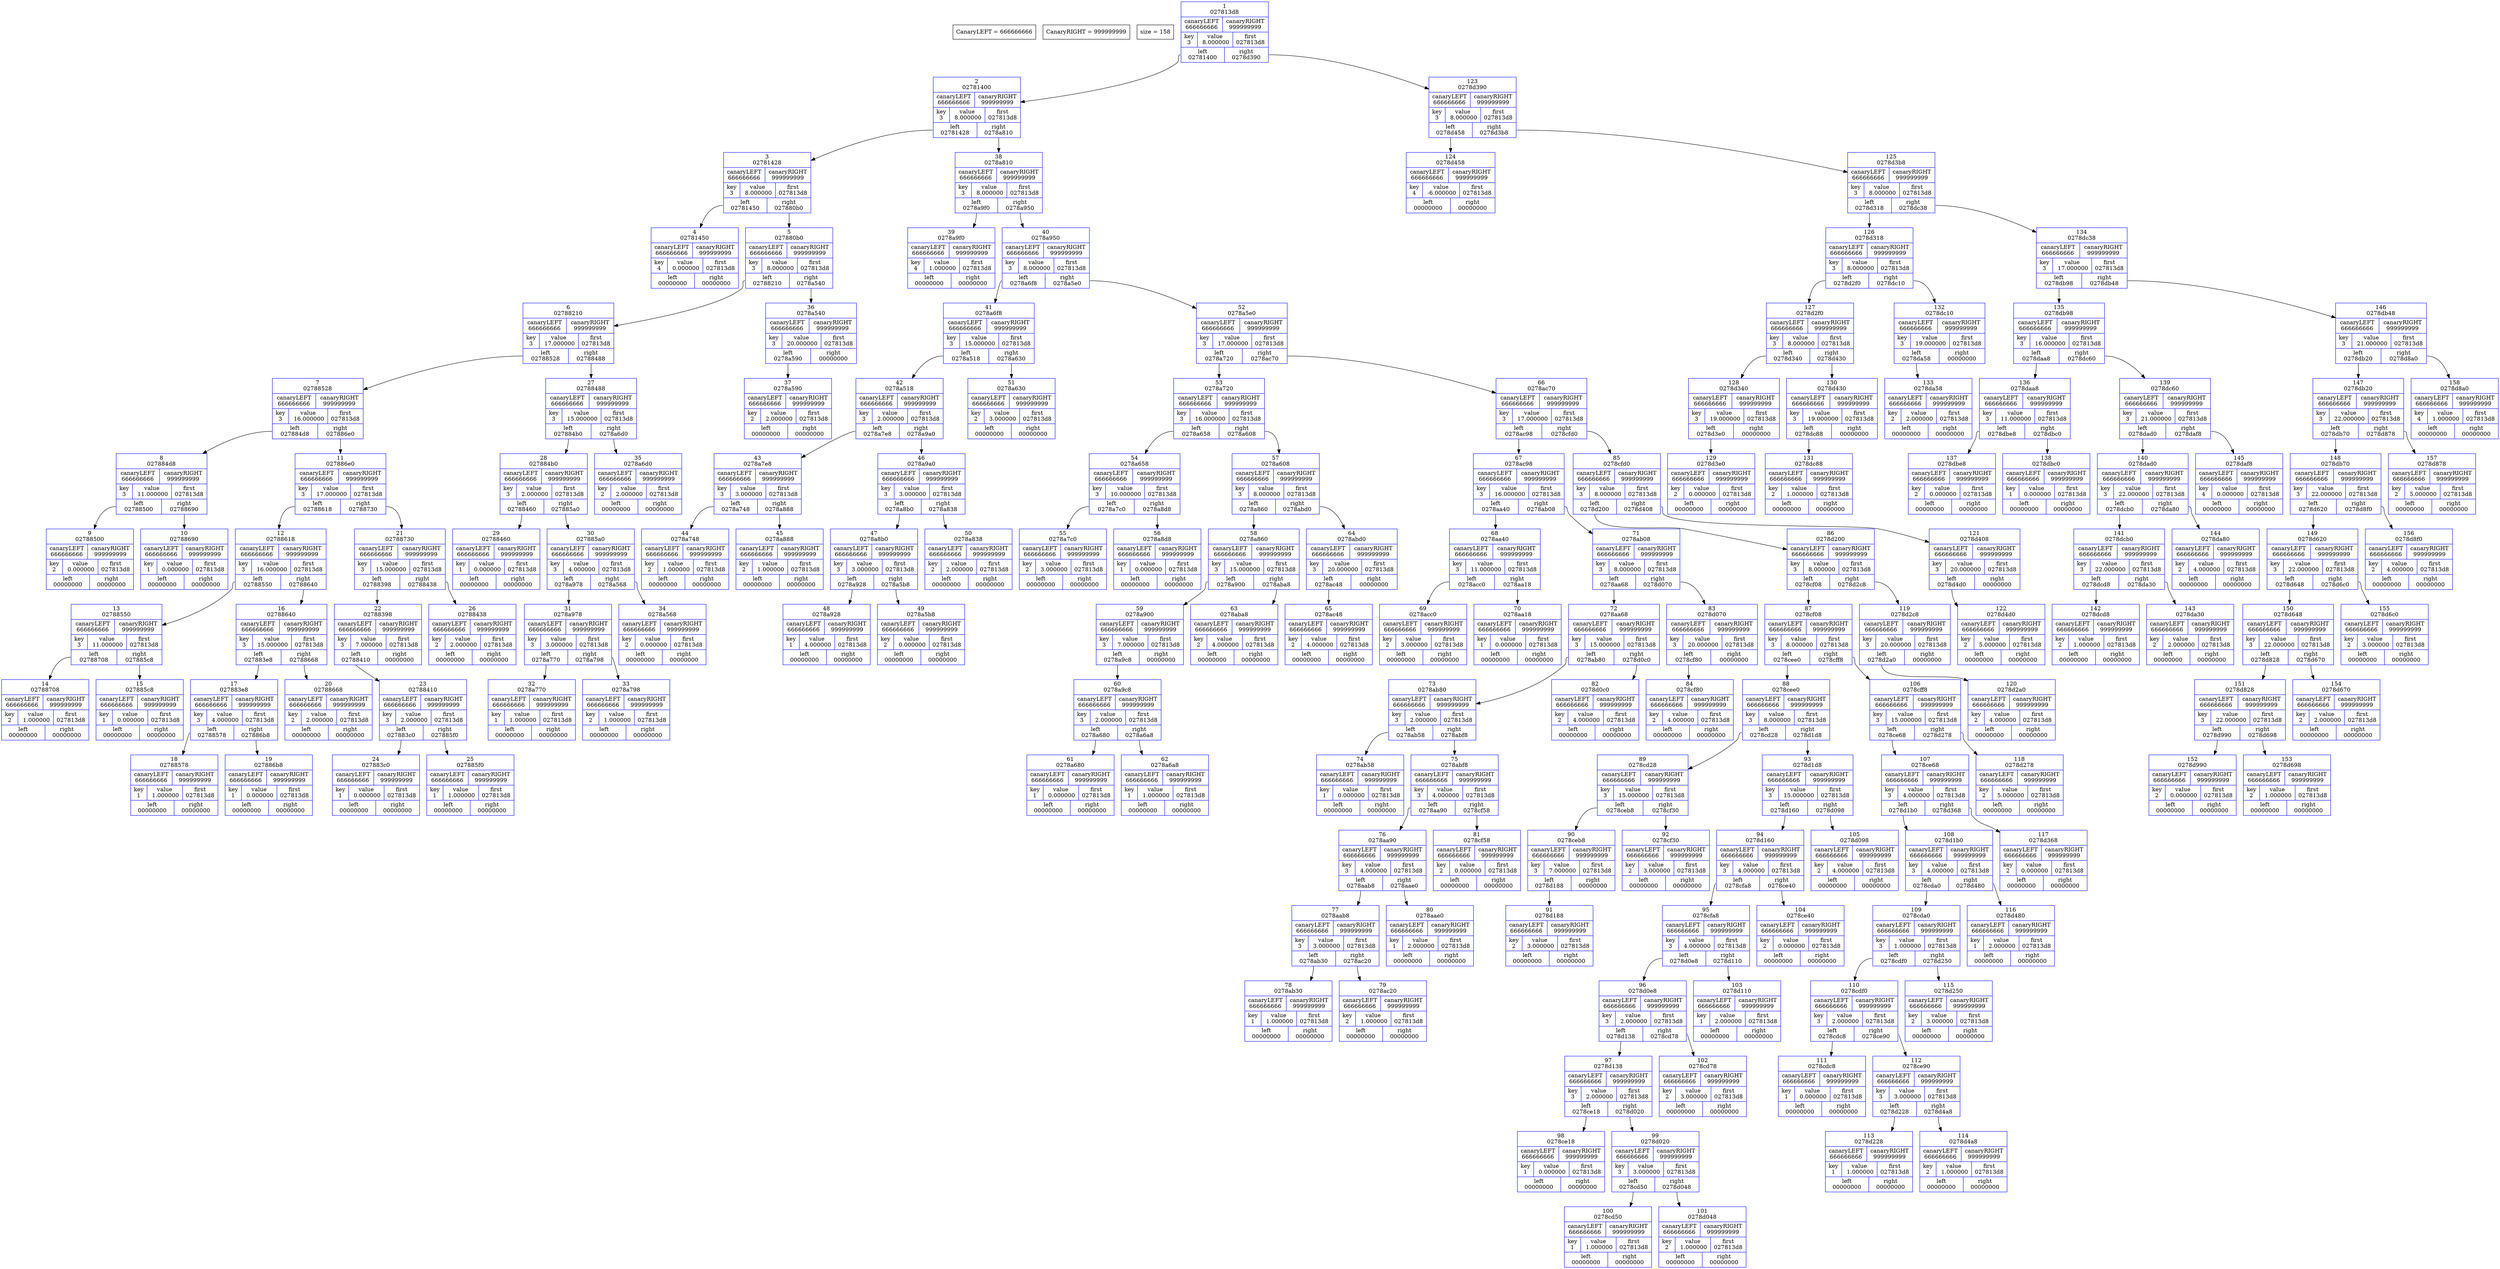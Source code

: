 digraph Tree
{
rankdir=TB
		node [ shape = "box", color = "black" ]
		edge [ color = "black" ]

	CanaryLEFT [ label = "CanaryLEFT = 666666666" ]
	CanaryRIGHT [ label = "CanaryRIGHT = 999999999" ]
	size [ label = "size = 158" ]

subgraph clust1{
rankdir = HR;
	elem1 [ shape = "record", label = "{ <pointer> 1\n027813d8|{ canaryLEFT\n666666666 | canaryRIGHT\n999999999 } |  { key\n3 | value\n  8.000000  | <first> first\n027813d8 } | { <left> left\n02781400 | <right> right\n0278d390 } }", color = "blue" ]
}

subgraph clust2{
rankdir = HR;
	elem2 [ shape = "record", label = "{ <pointer> 2\n02781400|{ canaryLEFT\n666666666 | canaryRIGHT\n999999999 } |  { key\n3 | value\n  8.000000  | <first> first\n027813d8 } | { <left> left\n02781428 | <right> right\n0278a810 } }", color = "blue" ]
}

		elem1:<left> -> elem2
subgraph clust3{
rankdir = HR;
	elem3 [ shape = "record", label = "{ <pointer> 3\n02781428|{ canaryLEFT\n666666666 | canaryRIGHT\n999999999 } |  { key\n3 | value\n  8.000000  | <first> first\n027813d8 } | { <left> left\n02781450 | <right> right\n027880b0 } }", color = "blue" ]
}

		elem2:<left> -> elem3
subgraph clust4{
rankdir = HR;
	elem4 [ shape = "record", label = "{ <pointer> 4\n02781450|{ canaryLEFT\n666666666 | canaryRIGHT\n999999999 } |  { key\n4 | value\n  0.000000  | <first> first\n027813d8 } | { <left> left\n00000000 | <right> right\n00000000 } }", color = "blue" ]
}

		elem3:<left> -> elem4
subgraph clust5{
rankdir = HR;
	elem5 [ shape = "record", label = "{ <pointer> 5\n027880b0|{ canaryLEFT\n666666666 | canaryRIGHT\n999999999 } |  { key\n3 | value\n  8.000000  | <first> first\n027813d8 } | { <left> left\n02788210 | <right> right\n0278a540 } }", color = "blue" ]
}

		elem3:<right> -> elem5
subgraph clust6{
rankdir = HR;
	elem6 [ shape = "record", label = "{ <pointer> 6\n02788210|{ canaryLEFT\n666666666 | canaryRIGHT\n999999999 } |  { key\n3 | value\n  17.000000  | <first> first\n027813d8 } | { <left> left\n02788528 | <right> right\n02788488 } }", color = "blue" ]
}

		elem5:<left> -> elem6
subgraph clust7{
rankdir = HR;
	elem7 [ shape = "record", label = "{ <pointer> 7\n02788528|{ canaryLEFT\n666666666 | canaryRIGHT\n999999999 } |  { key\n3 | value\n  16.000000  | <first> first\n027813d8 } | { <left> left\n027884d8 | <right> right\n027886e0 } }", color = "blue" ]
}

		elem6:<left> -> elem7
subgraph clust8{
rankdir = HR;
	elem8 [ shape = "record", label = "{ <pointer> 8\n027884d8|{ canaryLEFT\n666666666 | canaryRIGHT\n999999999 } |  { key\n3 | value\n  11.000000  | <first> first\n027813d8 } | { <left> left\n02788500 | <right> right\n02788690 } }", color = "blue" ]
}

		elem7:<left> -> elem8
subgraph clust9{
rankdir = HR;
	elem9 [ shape = "record", label = "{ <pointer> 9\n02788500|{ canaryLEFT\n666666666 | canaryRIGHT\n999999999 } |  { key\n2 | value\n  0.000000  | <first> first\n027813d8 } | { <left> left\n00000000 | <right> right\n00000000 } }", color = "blue" ]
}

		elem8:<left> -> elem9
subgraph clust10{
rankdir = HR;
	elem10 [ shape = "record", label = "{ <pointer> 10\n02788690|{ canaryLEFT\n666666666 | canaryRIGHT\n999999999 } |  { key\n1 | value\n  0.000000  | <first> first\n027813d8 } | { <left> left\n00000000 | <right> right\n00000000 } }", color = "blue" ]
}

		elem8:<right> -> elem10
subgraph clust11{
rankdir = HR;
	elem11 [ shape = "record", label = "{ <pointer> 11\n027886e0|{ canaryLEFT\n666666666 | canaryRIGHT\n999999999 } |  { key\n3 | value\n  17.000000  | <first> first\n027813d8 } | { <left> left\n02788618 | <right> right\n02788730 } }", color = "blue" ]
}

		elem7:<right> -> elem11
subgraph clust12{
rankdir = HR;
	elem12 [ shape = "record", label = "{ <pointer> 12\n02788618|{ canaryLEFT\n666666666 | canaryRIGHT\n999999999 } |  { key\n3 | value\n  16.000000  | <first> first\n027813d8 } | { <left> left\n02788550 | <right> right\n02788640 } }", color = "blue" ]
}

		elem11:<left> -> elem12
subgraph clust13{
rankdir = HR;
	elem13 [ shape = "record", label = "{ <pointer> 13\n02788550|{ canaryLEFT\n666666666 | canaryRIGHT\n999999999 } |  { key\n3 | value\n  11.000000  | <first> first\n027813d8 } | { <left> left\n02788708 | <right> right\n027885c8 } }", color = "blue" ]
}

		elem12:<left> -> elem13
subgraph clust14{
rankdir = HR;
	elem14 [ shape = "record", label = "{ <pointer> 14\n02788708|{ canaryLEFT\n666666666 | canaryRIGHT\n999999999 } |  { key\n2 | value\n  1.000000  | <first> first\n027813d8 } | { <left> left\n00000000 | <right> right\n00000000 } }", color = "blue" ]
}

		elem13:<left> -> elem14
subgraph clust15{
rankdir = HR;
	elem15 [ shape = "record", label = "{ <pointer> 15\n027885c8|{ canaryLEFT\n666666666 | canaryRIGHT\n999999999 } |  { key\n1 | value\n  0.000000  | <first> first\n027813d8 } | { <left> left\n00000000 | <right> right\n00000000 } }", color = "blue" ]
}

		elem13:<right> -> elem15
subgraph clust16{
rankdir = HR;
	elem16 [ shape = "record", label = "{ <pointer> 16\n02788640|{ canaryLEFT\n666666666 | canaryRIGHT\n999999999 } |  { key\n3 | value\n  15.000000  | <first> first\n027813d8 } | { <left> left\n027883e8 | <right> right\n02788668 } }", color = "blue" ]
}

		elem12:<right> -> elem16
subgraph clust17{
rankdir = HR;
	elem17 [ shape = "record", label = "{ <pointer> 17\n027883e8|{ canaryLEFT\n666666666 | canaryRIGHT\n999999999 } |  { key\n3 | value\n  4.000000  | <first> first\n027813d8 } | { <left> left\n02788578 | <right> right\n027886b8 } }", color = "blue" ]
}

		elem16:<left> -> elem17
subgraph clust18{
rankdir = HR;
	elem18 [ shape = "record", label = "{ <pointer> 18\n02788578|{ canaryLEFT\n666666666 | canaryRIGHT\n999999999 } |  { key\n1 | value\n  1.000000  | <first> first\n027813d8 } | { <left> left\n00000000 | <right> right\n00000000 } }", color = "blue" ]
}

		elem17:<left> -> elem18
subgraph clust19{
rankdir = HR;
	elem19 [ shape = "record", label = "{ <pointer> 19\n027886b8|{ canaryLEFT\n666666666 | canaryRIGHT\n999999999 } |  { key\n1 | value\n  0.000000  | <first> first\n027813d8 } | { <left> left\n00000000 | <right> right\n00000000 } }", color = "blue" ]
}

		elem17:<right> -> elem19
subgraph clust20{
rankdir = HR;
	elem20 [ shape = "record", label = "{ <pointer> 20\n02788668|{ canaryLEFT\n666666666 | canaryRIGHT\n999999999 } |  { key\n2 | value\n  2.000000  | <first> first\n027813d8 } | { <left> left\n00000000 | <right> right\n00000000 } }", color = "blue" ]
}

		elem16:<right> -> elem20
subgraph clust21{
rankdir = HR;
	elem21 [ shape = "record", label = "{ <pointer> 21\n02788730|{ canaryLEFT\n666666666 | canaryRIGHT\n999999999 } |  { key\n3 | value\n  15.000000  | <first> first\n027813d8 } | { <left> left\n02788398 | <right> right\n02788438 } }", color = "blue" ]
}

		elem11:<right> -> elem21
subgraph clust22{
rankdir = HR;
	elem22 [ shape = "record", label = "{ <pointer> 22\n02788398|{ canaryLEFT\n666666666 | canaryRIGHT\n999999999 } |  { key\n3 | value\n  7.000000  | <first> first\n027813d8 } | { <left> left\n02788410 | <right> right\n00000000 } }", color = "blue" ]
}

		elem21:<left> -> elem22
subgraph clust23{
rankdir = HR;
	elem23 [ shape = "record", label = "{ <pointer> 23\n02788410|{ canaryLEFT\n666666666 | canaryRIGHT\n999999999 } |  { key\n3 | value\n  2.000000  | <first> first\n027813d8 } | { <left> left\n027883c0 | <right> right\n027885f0 } }", color = "blue" ]
}

		elem22:<left> -> elem23
subgraph clust24{
rankdir = HR;
	elem24 [ shape = "record", label = "{ <pointer> 24\n027883c0|{ canaryLEFT\n666666666 | canaryRIGHT\n999999999 } |  { key\n1 | value\n  0.000000  | <first> first\n027813d8 } | { <left> left\n00000000 | <right> right\n00000000 } }", color = "blue" ]
}

		elem23:<left> -> elem24
subgraph clust25{
rankdir = HR;
	elem25 [ shape = "record", label = "{ <pointer> 25\n027885f0|{ canaryLEFT\n666666666 | canaryRIGHT\n999999999 } |  { key\n1 | value\n  1.000000  | <first> first\n027813d8 } | { <left> left\n00000000 | <right> right\n00000000 } }", color = "blue" ]
}

		elem23:<right> -> elem25
subgraph clust26{
rankdir = HR;
	elem26 [ shape = "record", label = "{ <pointer> 26\n02788438|{ canaryLEFT\n666666666 | canaryRIGHT\n999999999 } |  { key\n2 | value\n  2.000000  | <first> first\n027813d8 } | { <left> left\n00000000 | <right> right\n00000000 } }", color = "blue" ]
}

		elem21:<right> -> elem26
subgraph clust27{
rankdir = HR;
	elem27 [ shape = "record", label = "{ <pointer> 27\n02788488|{ canaryLEFT\n666666666 | canaryRIGHT\n999999999 } |  { key\n3 | value\n  15.000000  | <first> first\n027813d8 } | { <left> left\n027884b0 | <right> right\n0278a6d0 } }", color = "blue" ]
}

		elem6:<right> -> elem27
subgraph clust28{
rankdir = HR;
	elem28 [ shape = "record", label = "{ <pointer> 28\n027884b0|{ canaryLEFT\n666666666 | canaryRIGHT\n999999999 } |  { key\n3 | value\n  2.000000  | <first> first\n027813d8 } | { <left> left\n02788460 | <right> right\n027885a0 } }", color = "blue" ]
}

		elem27:<left> -> elem28
subgraph clust29{
rankdir = HR;
	elem29 [ shape = "record", label = "{ <pointer> 29\n02788460|{ canaryLEFT\n666666666 | canaryRIGHT\n999999999 } |  { key\n1 | value\n  0.000000  | <first> first\n027813d8 } | { <left> left\n00000000 | <right> right\n00000000 } }", color = "blue" ]
}

		elem28:<left> -> elem29
subgraph clust30{
rankdir = HR;
	elem30 [ shape = "record", label = "{ <pointer> 30\n027885a0|{ canaryLEFT\n666666666 | canaryRIGHT\n999999999 } |  { key\n3 | value\n  4.000000  | <first> first\n027813d8 } | { <left> left\n0278a978 | <right> right\n0278a568 } }", color = "blue" ]
}

		elem28:<right> -> elem30
subgraph clust31{
rankdir = HR;
	elem31 [ shape = "record", label = "{ <pointer> 31\n0278a978|{ canaryLEFT\n666666666 | canaryRIGHT\n999999999 } |  { key\n3 | value\n  3.000000  | <first> first\n027813d8 } | { <left> left\n0278a770 | <right> right\n0278a798 } }", color = "blue" ]
}

		elem30:<left> -> elem31
subgraph clust32{
rankdir = HR;
	elem32 [ shape = "record", label = "{ <pointer> 32\n0278a770|{ canaryLEFT\n666666666 | canaryRIGHT\n999999999 } |  { key\n1 | value\n  1.000000  | <first> first\n027813d8 } | { <left> left\n00000000 | <right> right\n00000000 } }", color = "blue" ]
}

		elem31:<left> -> elem32
subgraph clust33{
rankdir = HR;
	elem33 [ shape = "record", label = "{ <pointer> 33\n0278a798|{ canaryLEFT\n666666666 | canaryRIGHT\n999999999 } |  { key\n2 | value\n  1.000000  | <first> first\n027813d8 } | { <left> left\n00000000 | <right> right\n00000000 } }", color = "blue" ]
}

		elem31:<right> -> elem33
subgraph clust34{
rankdir = HR;
	elem34 [ shape = "record", label = "{ <pointer> 34\n0278a568|{ canaryLEFT\n666666666 | canaryRIGHT\n999999999 } |  { key\n2 | value\n  0.000000  | <first> first\n027813d8 } | { <left> left\n00000000 | <right> right\n00000000 } }", color = "blue" ]
}

		elem30:<right> -> elem34
subgraph clust35{
rankdir = HR;
	elem35 [ shape = "record", label = "{ <pointer> 35\n0278a6d0|{ canaryLEFT\n666666666 | canaryRIGHT\n999999999 } |  { key\n2 | value\n  2.000000  | <first> first\n027813d8 } | { <left> left\n00000000 | <right> right\n00000000 } }", color = "blue" ]
}

		elem27:<right> -> elem35
subgraph clust36{
rankdir = HR;
	elem36 [ shape = "record", label = "{ <pointer> 36\n0278a540|{ canaryLEFT\n666666666 | canaryRIGHT\n999999999 } |  { key\n3 | value\n  20.000000  | <first> first\n027813d8 } | { <left> left\n0278a590 | <right> right\n00000000 } }", color = "blue" ]
}

		elem5:<right> -> elem36
subgraph clust37{
rankdir = HR;
	elem37 [ shape = "record", label = "{ <pointer> 37\n0278a590|{ canaryLEFT\n666666666 | canaryRIGHT\n999999999 } |  { key\n2 | value\n  2.000000  | <first> first\n027813d8 } | { <left> left\n00000000 | <right> right\n00000000 } }", color = "blue" ]
}

		elem36:<left> -> elem37
subgraph clust38{
rankdir = HR;
	elem38 [ shape = "record", label = "{ <pointer> 38\n0278a810|{ canaryLEFT\n666666666 | canaryRIGHT\n999999999 } |  { key\n3 | value\n  8.000000  | <first> first\n027813d8 } | { <left> left\n0278a9f0 | <right> right\n0278a950 } }", color = "blue" ]
}

		elem2:<right> -> elem38
subgraph clust39{
rankdir = HR;
	elem39 [ shape = "record", label = "{ <pointer> 39\n0278a9f0|{ canaryLEFT\n666666666 | canaryRIGHT\n999999999 } |  { key\n4 | value\n  1.000000  | <first> first\n027813d8 } | { <left> left\n00000000 | <right> right\n00000000 } }", color = "blue" ]
}

		elem38:<left> -> elem39
subgraph clust40{
rankdir = HR;
	elem40 [ shape = "record", label = "{ <pointer> 40\n0278a950|{ canaryLEFT\n666666666 | canaryRIGHT\n999999999 } |  { key\n3 | value\n  8.000000  | <first> first\n027813d8 } | { <left> left\n0278a6f8 | <right> right\n0278a5e0 } }", color = "blue" ]
}

		elem38:<right> -> elem40
subgraph clust41{
rankdir = HR;
	elem41 [ shape = "record", label = "{ <pointer> 41\n0278a6f8|{ canaryLEFT\n666666666 | canaryRIGHT\n999999999 } |  { key\n3 | value\n  15.000000  | <first> first\n027813d8 } | { <left> left\n0278a518 | <right> right\n0278a630 } }", color = "blue" ]
}

		elem40:<left> -> elem41
subgraph clust42{
rankdir = HR;
	elem42 [ shape = "record", label = "{ <pointer> 42\n0278a518|{ canaryLEFT\n666666666 | canaryRIGHT\n999999999 } |  { key\n3 | value\n  2.000000  | <first> first\n027813d8 } | { <left> left\n0278a7e8 | <right> right\n0278a9a0 } }", color = "blue" ]
}

		elem41:<left> -> elem42
subgraph clust43{
rankdir = HR;
	elem43 [ shape = "record", label = "{ <pointer> 43\n0278a7e8|{ canaryLEFT\n666666666 | canaryRIGHT\n999999999 } |  { key\n3 | value\n  3.000000  | <first> first\n027813d8 } | { <left> left\n0278a748 | <right> right\n0278a888 } }", color = "blue" ]
}

		elem42:<left> -> elem43
subgraph clust44{
rankdir = HR;
	elem44 [ shape = "record", label = "{ <pointer> 44\n0278a748|{ canaryLEFT\n666666666 | canaryRIGHT\n999999999 } |  { key\n2 | value\n  1.000000  | <first> first\n027813d8 } | { <left> left\n00000000 | <right> right\n00000000 } }", color = "blue" ]
}

		elem43:<left> -> elem44
subgraph clust45{
rankdir = HR;
	elem45 [ shape = "record", label = "{ <pointer> 45\n0278a888|{ canaryLEFT\n666666666 | canaryRIGHT\n999999999 } |  { key\n2 | value\n  1.000000  | <first> first\n027813d8 } | { <left> left\n00000000 | <right> right\n00000000 } }", color = "blue" ]
}

		elem43:<right> -> elem45
subgraph clust46{
rankdir = HR;
	elem46 [ shape = "record", label = "{ <pointer> 46\n0278a9a0|{ canaryLEFT\n666666666 | canaryRIGHT\n999999999 } |  { key\n3 | value\n  3.000000  | <first> first\n027813d8 } | { <left> left\n0278a8b0 | <right> right\n0278a838 } }", color = "blue" ]
}

		elem42:<right> -> elem46
subgraph clust47{
rankdir = HR;
	elem47 [ shape = "record", label = "{ <pointer> 47\n0278a8b0|{ canaryLEFT\n666666666 | canaryRIGHT\n999999999 } |  { key\n3 | value\n  3.000000  | <first> first\n027813d8 } | { <left> left\n0278a928 | <right> right\n0278a5b8 } }", color = "blue" ]
}

		elem46:<left> -> elem47
subgraph clust48{
rankdir = HR;
	elem48 [ shape = "record", label = "{ <pointer> 48\n0278a928|{ canaryLEFT\n666666666 | canaryRIGHT\n999999999 } |  { key\n1 | value\n  4.000000  | <first> first\n027813d8 } | { <left> left\n00000000 | <right> right\n00000000 } }", color = "blue" ]
}

		elem47:<left> -> elem48
subgraph clust49{
rankdir = HR;
	elem49 [ shape = "record", label = "{ <pointer> 49\n0278a5b8|{ canaryLEFT\n666666666 | canaryRIGHT\n999999999 } |  { key\n2 | value\n  0.000000  | <first> first\n027813d8 } | { <left> left\n00000000 | <right> right\n00000000 } }", color = "blue" ]
}

		elem47:<right> -> elem49
subgraph clust50{
rankdir = HR;
	elem50 [ shape = "record", label = "{ <pointer> 50\n0278a838|{ canaryLEFT\n666666666 | canaryRIGHT\n999999999 } |  { key\n2 | value\n  2.000000  | <first> first\n027813d8 } | { <left> left\n00000000 | <right> right\n00000000 } }", color = "blue" ]
}

		elem46:<right> -> elem50
subgraph clust51{
rankdir = HR;
	elem51 [ shape = "record", label = "{ <pointer> 51\n0278a630|{ canaryLEFT\n666666666 | canaryRIGHT\n999999999 } |  { key\n2 | value\n  3.000000  | <first> first\n027813d8 } | { <left> left\n00000000 | <right> right\n00000000 } }", color = "blue" ]
}

		elem41:<right> -> elem51
subgraph clust52{
rankdir = HR;
	elem52 [ shape = "record", label = "{ <pointer> 52\n0278a5e0|{ canaryLEFT\n666666666 | canaryRIGHT\n999999999 } |  { key\n3 | value\n  17.000000  | <first> first\n027813d8 } | { <left> left\n0278a720 | <right> right\n0278ac70 } }", color = "blue" ]
}

		elem40:<right> -> elem52
subgraph clust53{
rankdir = HR;
	elem53 [ shape = "record", label = "{ <pointer> 53\n0278a720|{ canaryLEFT\n666666666 | canaryRIGHT\n999999999 } |  { key\n3 | value\n  16.000000  | <first> first\n027813d8 } | { <left> left\n0278a658 | <right> right\n0278a608 } }", color = "blue" ]
}

		elem52:<left> -> elem53
subgraph clust54{
rankdir = HR;
	elem54 [ shape = "record", label = "{ <pointer> 54\n0278a658|{ canaryLEFT\n666666666 | canaryRIGHT\n999999999 } |  { key\n3 | value\n  10.000000  | <first> first\n027813d8 } | { <left> left\n0278a7c0 | <right> right\n0278a8d8 } }", color = "blue" ]
}

		elem53:<left> -> elem54
subgraph clust55{
rankdir = HR;
	elem55 [ shape = "record", label = "{ <pointer> 55\n0278a7c0|{ canaryLEFT\n666666666 | canaryRIGHT\n999999999 } |  { key\n2 | value\n  3.000000  | <first> first\n027813d8 } | { <left> left\n00000000 | <right> right\n00000000 } }", color = "blue" ]
}

		elem54:<left> -> elem55
subgraph clust56{
rankdir = HR;
	elem56 [ shape = "record", label = "{ <pointer> 56\n0278a8d8|{ canaryLEFT\n666666666 | canaryRIGHT\n999999999 } |  { key\n1 | value\n  0.000000  | <first> first\n027813d8 } | { <left> left\n00000000 | <right> right\n00000000 } }", color = "blue" ]
}

		elem54:<right> -> elem56
subgraph clust57{
rankdir = HR;
	elem57 [ shape = "record", label = "{ <pointer> 57\n0278a608|{ canaryLEFT\n666666666 | canaryRIGHT\n999999999 } |  { key\n3 | value\n  8.000000  | <first> first\n027813d8 } | { <left> left\n0278a860 | <right> right\n0278abd0 } }", color = "blue" ]
}

		elem53:<right> -> elem57
subgraph clust58{
rankdir = HR;
	elem58 [ shape = "record", label = "{ <pointer> 58\n0278a860|{ canaryLEFT\n666666666 | canaryRIGHT\n999999999 } |  { key\n3 | value\n  15.000000  | <first> first\n027813d8 } | { <left> left\n0278a900 | <right> right\n0278aba8 } }", color = "blue" ]
}

		elem57:<left> -> elem58
subgraph clust59{
rankdir = HR;
	elem59 [ shape = "record", label = "{ <pointer> 59\n0278a900|{ canaryLEFT\n666666666 | canaryRIGHT\n999999999 } |  { key\n3 | value\n  7.000000  | <first> first\n027813d8 } | { <left> left\n0278a9c8 | <right> right\n00000000 } }", color = "blue" ]
}

		elem58:<left> -> elem59
subgraph clust60{
rankdir = HR;
	elem60 [ shape = "record", label = "{ <pointer> 60\n0278a9c8|{ canaryLEFT\n666666666 | canaryRIGHT\n999999999 } |  { key\n3 | value\n  2.000000  | <first> first\n027813d8 } | { <left> left\n0278a680 | <right> right\n0278a6a8 } }", color = "blue" ]
}

		elem59:<left> -> elem60
subgraph clust61{
rankdir = HR;
	elem61 [ shape = "record", label = "{ <pointer> 61\n0278a680|{ canaryLEFT\n666666666 | canaryRIGHT\n999999999 } |  { key\n1 | value\n  0.000000  | <first> first\n027813d8 } | { <left> left\n00000000 | <right> right\n00000000 } }", color = "blue" ]
}

		elem60:<left> -> elem61
subgraph clust62{
rankdir = HR;
	elem62 [ shape = "record", label = "{ <pointer> 62\n0278a6a8|{ canaryLEFT\n666666666 | canaryRIGHT\n999999999 } |  { key\n1 | value\n  1.000000  | <first> first\n027813d8 } | { <left> left\n00000000 | <right> right\n00000000 } }", color = "blue" ]
}

		elem60:<right> -> elem62
subgraph clust63{
rankdir = HR;
	elem63 [ shape = "record", label = "{ <pointer> 63\n0278aba8|{ canaryLEFT\n666666666 | canaryRIGHT\n999999999 } |  { key\n2 | value\n  4.000000  | <first> first\n027813d8 } | { <left> left\n00000000 | <right> right\n00000000 } }", color = "blue" ]
}

		elem58:<right> -> elem63
subgraph clust64{
rankdir = HR;
	elem64 [ shape = "record", label = "{ <pointer> 64\n0278abd0|{ canaryLEFT\n666666666 | canaryRIGHT\n999999999 } |  { key\n3 | value\n  20.000000  | <first> first\n027813d8 } | { <left> left\n0278ac48 | <right> right\n00000000 } }", color = "blue" ]
}

		elem57:<right> -> elem64
subgraph clust65{
rankdir = HR;
	elem65 [ shape = "record", label = "{ <pointer> 65\n0278ac48|{ canaryLEFT\n666666666 | canaryRIGHT\n999999999 } |  { key\n2 | value\n  4.000000  | <first> first\n027813d8 } | { <left> left\n00000000 | <right> right\n00000000 } }", color = "blue" ]
}

		elem64:<left> -> elem65
subgraph clust66{
rankdir = HR;
	elem66 [ shape = "record", label = "{ <pointer> 66\n0278ac70|{ canaryLEFT\n666666666 | canaryRIGHT\n999999999 } |  { key\n3 | value\n  17.000000  | <first> first\n027813d8 } | { <left> left\n0278ac98 | <right> right\n0278cfd0 } }", color = "blue" ]
}

		elem52:<right> -> elem66
subgraph clust67{
rankdir = HR;
	elem67 [ shape = "record", label = "{ <pointer> 67\n0278ac98|{ canaryLEFT\n666666666 | canaryRIGHT\n999999999 } |  { key\n3 | value\n  16.000000  | <first> first\n027813d8 } | { <left> left\n0278aa40 | <right> right\n0278ab08 } }", color = "blue" ]
}

		elem66:<left> -> elem67
subgraph clust68{
rankdir = HR;
	elem68 [ shape = "record", label = "{ <pointer> 68\n0278aa40|{ canaryLEFT\n666666666 | canaryRIGHT\n999999999 } |  { key\n3 | value\n  11.000000  | <first> first\n027813d8 } | { <left> left\n0278acc0 | <right> right\n0278aa18 } }", color = "blue" ]
}

		elem67:<left> -> elem68
subgraph clust69{
rankdir = HR;
	elem69 [ shape = "record", label = "{ <pointer> 69\n0278acc0|{ canaryLEFT\n666666666 | canaryRIGHT\n999999999 } |  { key\n2 | value\n  3.000000  | <first> first\n027813d8 } | { <left> left\n00000000 | <right> right\n00000000 } }", color = "blue" ]
}

		elem68:<left> -> elem69
subgraph clust70{
rankdir = HR;
	elem70 [ shape = "record", label = "{ <pointer> 70\n0278aa18|{ canaryLEFT\n666666666 | canaryRIGHT\n999999999 } |  { key\n1 | value\n  0.000000  | <first> first\n027813d8 } | { <left> left\n00000000 | <right> right\n00000000 } }", color = "blue" ]
}

		elem68:<right> -> elem70
subgraph clust71{
rankdir = HR;
	elem71 [ shape = "record", label = "{ <pointer> 71\n0278ab08|{ canaryLEFT\n666666666 | canaryRIGHT\n999999999 } |  { key\n3 | value\n  8.000000  | <first> first\n027813d8 } | { <left> left\n0278aa68 | <right> right\n0278d070 } }", color = "blue" ]
}

		elem67:<right> -> elem71
subgraph clust72{
rankdir = HR;
	elem72 [ shape = "record", label = "{ <pointer> 72\n0278aa68|{ canaryLEFT\n666666666 | canaryRIGHT\n999999999 } |  { key\n3 | value\n  15.000000  | <first> first\n027813d8 } | { <left> left\n0278ab80 | <right> right\n0278d0c0 } }", color = "blue" ]
}

		elem71:<left> -> elem72
subgraph clust73{
rankdir = HR;
	elem73 [ shape = "record", label = "{ <pointer> 73\n0278ab80|{ canaryLEFT\n666666666 | canaryRIGHT\n999999999 } |  { key\n3 | value\n  2.000000  | <first> first\n027813d8 } | { <left> left\n0278ab58 | <right> right\n0278abf8 } }", color = "blue" ]
}

		elem72:<left> -> elem73
subgraph clust74{
rankdir = HR;
	elem74 [ shape = "record", label = "{ <pointer> 74\n0278ab58|{ canaryLEFT\n666666666 | canaryRIGHT\n999999999 } |  { key\n1 | value\n  0.000000  | <first> first\n027813d8 } | { <left> left\n00000000 | <right> right\n00000000 } }", color = "blue" ]
}

		elem73:<left> -> elem74
subgraph clust75{
rankdir = HR;
	elem75 [ shape = "record", label = "{ <pointer> 75\n0278abf8|{ canaryLEFT\n666666666 | canaryRIGHT\n999999999 } |  { key\n3 | value\n  4.000000  | <first> first\n027813d8 } | { <left> left\n0278aa90 | <right> right\n0278cf58 } }", color = "blue" ]
}

		elem73:<right> -> elem75
subgraph clust76{
rankdir = HR;
	elem76 [ shape = "record", label = "{ <pointer> 76\n0278aa90|{ canaryLEFT\n666666666 | canaryRIGHT\n999999999 } |  { key\n3 | value\n  4.000000  | <first> first\n027813d8 } | { <left> left\n0278aab8 | <right> right\n0278aae0 } }", color = "blue" ]
}

		elem75:<left> -> elem76
subgraph clust77{
rankdir = HR;
	elem77 [ shape = "record", label = "{ <pointer> 77\n0278aab8|{ canaryLEFT\n666666666 | canaryRIGHT\n999999999 } |  { key\n3 | value\n  3.000000  | <first> first\n027813d8 } | { <left> left\n0278ab30 | <right> right\n0278ac20 } }", color = "blue" ]
}

		elem76:<left> -> elem77
subgraph clust78{
rankdir = HR;
	elem78 [ shape = "record", label = "{ <pointer> 78\n0278ab30|{ canaryLEFT\n666666666 | canaryRIGHT\n999999999 } |  { key\n1 | value\n  1.000000  | <first> first\n027813d8 } | { <left> left\n00000000 | <right> right\n00000000 } }", color = "blue" ]
}

		elem77:<left> -> elem78
subgraph clust79{
rankdir = HR;
	elem79 [ shape = "record", label = "{ <pointer> 79\n0278ac20|{ canaryLEFT\n666666666 | canaryRIGHT\n999999999 } |  { key\n2 | value\n  1.000000  | <first> first\n027813d8 } | { <left> left\n00000000 | <right> right\n00000000 } }", color = "blue" ]
}

		elem77:<right> -> elem79
subgraph clust80{
rankdir = HR;
	elem80 [ shape = "record", label = "{ <pointer> 80\n0278aae0|{ canaryLEFT\n666666666 | canaryRIGHT\n999999999 } |  { key\n1 | value\n  2.000000  | <first> first\n027813d8 } | { <left> left\n00000000 | <right> right\n00000000 } }", color = "blue" ]
}

		elem76:<right> -> elem80
subgraph clust81{
rankdir = HR;
	elem81 [ shape = "record", label = "{ <pointer> 81\n0278cf58|{ canaryLEFT\n666666666 | canaryRIGHT\n999999999 } |  { key\n2 | value\n  0.000000  | <first> first\n027813d8 } | { <left> left\n00000000 | <right> right\n00000000 } }", color = "blue" ]
}

		elem75:<right> -> elem81
subgraph clust82{
rankdir = HR;
	elem82 [ shape = "record", label = "{ <pointer> 82\n0278d0c0|{ canaryLEFT\n666666666 | canaryRIGHT\n999999999 } |  { key\n2 | value\n  4.000000  | <first> first\n027813d8 } | { <left> left\n00000000 | <right> right\n00000000 } }", color = "blue" ]
}

		elem72:<right> -> elem82
subgraph clust83{
rankdir = HR;
	elem83 [ shape = "record", label = "{ <pointer> 83\n0278d070|{ canaryLEFT\n666666666 | canaryRIGHT\n999999999 } |  { key\n3 | value\n  20.000000  | <first> first\n027813d8 } | { <left> left\n0278cf80 | <right> right\n00000000 } }", color = "blue" ]
}

		elem71:<right> -> elem83
subgraph clust84{
rankdir = HR;
	elem84 [ shape = "record", label = "{ <pointer> 84\n0278cf80|{ canaryLEFT\n666666666 | canaryRIGHT\n999999999 } |  { key\n2 | value\n  4.000000  | <first> first\n027813d8 } | { <left> left\n00000000 | <right> right\n00000000 } }", color = "blue" ]
}

		elem83:<left> -> elem84
subgraph clust85{
rankdir = HR;
	elem85 [ shape = "record", label = "{ <pointer> 85\n0278cfd0|{ canaryLEFT\n666666666 | canaryRIGHT\n999999999 } |  { key\n3 | value\n  8.000000  | <first> first\n027813d8 } | { <left> left\n0278d200 | <right> right\n0278d408 } }", color = "blue" ]
}

		elem66:<right> -> elem85
subgraph clust86{
rankdir = HR;
	elem86 [ shape = "record", label = "{ <pointer> 86\n0278d200|{ canaryLEFT\n666666666 | canaryRIGHT\n999999999 } |  { key\n3 | value\n  8.000000  | <first> first\n027813d8 } | { <left> left\n0278cf08 | <right> right\n0278d2c8 } }", color = "blue" ]
}

		elem85:<left> -> elem86
subgraph clust87{
rankdir = HR;
	elem87 [ shape = "record", label = "{ <pointer> 87\n0278cf08|{ canaryLEFT\n666666666 | canaryRIGHT\n999999999 } |  { key\n3 | value\n  8.000000  | <first> first\n027813d8 } | { <left> left\n0278cee0 | <right> right\n0278cff8 } }", color = "blue" ]
}

		elem86:<left> -> elem87
subgraph clust88{
rankdir = HR;
	elem88 [ shape = "record", label = "{ <pointer> 88\n0278cee0|{ canaryLEFT\n666666666 | canaryRIGHT\n999999999 } |  { key\n3 | value\n  8.000000  | <first> first\n027813d8 } | { <left> left\n0278cd28 | <right> right\n0278d1d8 } }", color = "blue" ]
}

		elem87:<left> -> elem88
subgraph clust89{
rankdir = HR;
	elem89 [ shape = "record", label = "{ <pointer> 89\n0278cd28|{ canaryLEFT\n666666666 | canaryRIGHT\n999999999 } |  { key\n3 | value\n  15.000000  | <first> first\n027813d8 } | { <left> left\n0278ceb8 | <right> right\n0278cf30 } }", color = "blue" ]
}

		elem88:<left> -> elem89
subgraph clust90{
rankdir = HR;
	elem90 [ shape = "record", label = "{ <pointer> 90\n0278ceb8|{ canaryLEFT\n666666666 | canaryRIGHT\n999999999 } |  { key\n3 | value\n  7.000000  | <first> first\n027813d8 } | { <left> left\n0278d188 | <right> right\n00000000 } }", color = "blue" ]
}

		elem89:<left> -> elem90
subgraph clust91{
rankdir = HR;
	elem91 [ shape = "record", label = "{ <pointer> 91\n0278d188|{ canaryLEFT\n666666666 | canaryRIGHT\n999999999 } |  { key\n2 | value\n  3.000000  | <first> first\n027813d8 } | { <left> left\n00000000 | <right> right\n00000000 } }", color = "blue" ]
}

		elem90:<left> -> elem91
subgraph clust92{
rankdir = HR;
	elem92 [ shape = "record", label = "{ <pointer> 92\n0278cf30|{ canaryLEFT\n666666666 | canaryRIGHT\n999999999 } |  { key\n2 | value\n  3.000000  | <first> first\n027813d8 } | { <left> left\n00000000 | <right> right\n00000000 } }", color = "blue" ]
}

		elem89:<right> -> elem92
subgraph clust93{
rankdir = HR;
	elem93 [ shape = "record", label = "{ <pointer> 93\n0278d1d8|{ canaryLEFT\n666666666 | canaryRIGHT\n999999999 } |  { key\n3 | value\n  15.000000  | <first> first\n027813d8 } | { <left> left\n0278d160 | <right> right\n0278d098 } }", color = "blue" ]
}

		elem88:<right> -> elem93
subgraph clust94{
rankdir = HR;
	elem94 [ shape = "record", label = "{ <pointer> 94\n0278d160|{ canaryLEFT\n666666666 | canaryRIGHT\n999999999 } |  { key\n3 | value\n  4.000000  | <first> first\n027813d8 } | { <left> left\n0278cfa8 | <right> right\n0278ce40 } }", color = "blue" ]
}

		elem93:<left> -> elem94
subgraph clust95{
rankdir = HR;
	elem95 [ shape = "record", label = "{ <pointer> 95\n0278cfa8|{ canaryLEFT\n666666666 | canaryRIGHT\n999999999 } |  { key\n3 | value\n  4.000000  | <first> first\n027813d8 } | { <left> left\n0278d0e8 | <right> right\n0278d110 } }", color = "blue" ]
}

		elem94:<left> -> elem95
subgraph clust96{
rankdir = HR;
	elem96 [ shape = "record", label = "{ <pointer> 96\n0278d0e8|{ canaryLEFT\n666666666 | canaryRIGHT\n999999999 } |  { key\n3 | value\n  2.000000  | <first> first\n027813d8 } | { <left> left\n0278d138 | <right> right\n0278cd78 } }", color = "blue" ]
}

		elem95:<left> -> elem96
subgraph clust97{
rankdir = HR;
	elem97 [ shape = "record", label = "{ <pointer> 97\n0278d138|{ canaryLEFT\n666666666 | canaryRIGHT\n999999999 } |  { key\n3 | value\n  2.000000  | <first> first\n027813d8 } | { <left> left\n0278ce18 | <right> right\n0278d020 } }", color = "blue" ]
}

		elem96:<left> -> elem97
subgraph clust98{
rankdir = HR;
	elem98 [ shape = "record", label = "{ <pointer> 98\n0278ce18|{ canaryLEFT\n666666666 | canaryRIGHT\n999999999 } |  { key\n1 | value\n  0.000000  | <first> first\n027813d8 } | { <left> left\n00000000 | <right> right\n00000000 } }", color = "blue" ]
}

		elem97:<left> -> elem98
subgraph clust99{
rankdir = HR;
	elem99 [ shape = "record", label = "{ <pointer> 99\n0278d020|{ canaryLEFT\n666666666 | canaryRIGHT\n999999999 } |  { key\n3 | value\n  3.000000  | <first> first\n027813d8 } | { <left> left\n0278cd50 | <right> right\n0278d048 } }", color = "blue" ]
}

		elem97:<right> -> elem99
subgraph clust100{
rankdir = HR;
	elem100 [ shape = "record", label = "{ <pointer> 100\n0278cd50|{ canaryLEFT\n666666666 | canaryRIGHT\n999999999 } |  { key\n1 | value\n  1.000000  | <first> first\n027813d8 } | { <left> left\n00000000 | <right> right\n00000000 } }", color = "blue" ]
}

		elem99:<left> -> elem100
subgraph clust101{
rankdir = HR;
	elem101 [ shape = "record", label = "{ <pointer> 101\n0278d048|{ canaryLEFT\n666666666 | canaryRIGHT\n999999999 } |  { key\n2 | value\n  1.000000  | <first> first\n027813d8 } | { <left> left\n00000000 | <right> right\n00000000 } }", color = "blue" ]
}

		elem99:<right> -> elem101
subgraph clust102{
rankdir = HR;
	elem102 [ shape = "record", label = "{ <pointer> 102\n0278cd78|{ canaryLEFT\n666666666 | canaryRIGHT\n999999999 } |  { key\n2 | value\n  3.000000  | <first> first\n027813d8 } | { <left> left\n00000000 | <right> right\n00000000 } }", color = "blue" ]
}

		elem96:<right> -> elem102
subgraph clust103{
rankdir = HR;
	elem103 [ shape = "record", label = "{ <pointer> 103\n0278d110|{ canaryLEFT\n666666666 | canaryRIGHT\n999999999 } |  { key\n1 | value\n  2.000000  | <first> first\n027813d8 } | { <left> left\n00000000 | <right> right\n00000000 } }", color = "blue" ]
}

		elem95:<right> -> elem103
subgraph clust104{
rankdir = HR;
	elem104 [ shape = "record", label = "{ <pointer> 104\n0278ce40|{ canaryLEFT\n666666666 | canaryRIGHT\n999999999 } |  { key\n2 | value\n  0.000000  | <first> first\n027813d8 } | { <left> left\n00000000 | <right> right\n00000000 } }", color = "blue" ]
}

		elem94:<right> -> elem104
subgraph clust105{
rankdir = HR;
	elem105 [ shape = "record", label = "{ <pointer> 105\n0278d098|{ canaryLEFT\n666666666 | canaryRIGHT\n999999999 } |  { key\n2 | value\n  4.000000  | <first> first\n027813d8 } | { <left> left\n00000000 | <right> right\n00000000 } }", color = "blue" ]
}

		elem93:<right> -> elem105
subgraph clust106{
rankdir = HR;
	elem106 [ shape = "record", label = "{ <pointer> 106\n0278cff8|{ canaryLEFT\n666666666 | canaryRIGHT\n999999999 } |  { key\n3 | value\n  15.000000  | <first> first\n027813d8 } | { <left> left\n0278ce68 | <right> right\n0278d278 } }", color = "blue" ]
}

		elem87:<right> -> elem106
subgraph clust107{
rankdir = HR;
	elem107 [ shape = "record", label = "{ <pointer> 107\n0278ce68|{ canaryLEFT\n666666666 | canaryRIGHT\n999999999 } |  { key\n3 | value\n  4.000000  | <first> first\n027813d8 } | { <left> left\n0278d1b0 | <right> right\n0278d368 } }", color = "blue" ]
}

		elem106:<left> -> elem107
subgraph clust108{
rankdir = HR;
	elem108 [ shape = "record", label = "{ <pointer> 108\n0278d1b0|{ canaryLEFT\n666666666 | canaryRIGHT\n999999999 } |  { key\n3 | value\n  4.000000  | <first> first\n027813d8 } | { <left> left\n0278cda0 | <right> right\n0278d480 } }", color = "blue" ]
}

		elem107:<left> -> elem108
subgraph clust109{
rankdir = HR;
	elem109 [ shape = "record", label = "{ <pointer> 109\n0278cda0|{ canaryLEFT\n666666666 | canaryRIGHT\n999999999 } |  { key\n3 | value\n  1.000000  | <first> first\n027813d8 } | { <left> left\n0278cdf0 | <right> right\n0278d250 } }", color = "blue" ]
}

		elem108:<left> -> elem109
subgraph clust110{
rankdir = HR;
	elem110 [ shape = "record", label = "{ <pointer> 110\n0278cdf0|{ canaryLEFT\n666666666 | canaryRIGHT\n999999999 } |  { key\n3 | value\n  2.000000  | <first> first\n027813d8 } | { <left> left\n0278cdc8 | <right> right\n0278ce90 } }", color = "blue" ]
}

		elem109:<left> -> elem110
subgraph clust111{
rankdir = HR;
	elem111 [ shape = "record", label = "{ <pointer> 111\n0278cdc8|{ canaryLEFT\n666666666 | canaryRIGHT\n999999999 } |  { key\n1 | value\n  0.000000  | <first> first\n027813d8 } | { <left> left\n00000000 | <right> right\n00000000 } }", color = "blue" ]
}

		elem110:<left> -> elem111
subgraph clust112{
rankdir = HR;
	elem112 [ shape = "record", label = "{ <pointer> 112\n0278ce90|{ canaryLEFT\n666666666 | canaryRIGHT\n999999999 } |  { key\n3 | value\n  3.000000  | <first> first\n027813d8 } | { <left> left\n0278d228 | <right> right\n0278d4a8 } }", color = "blue" ]
}

		elem110:<right> -> elem112
subgraph clust113{
rankdir = HR;
	elem113 [ shape = "record", label = "{ <pointer> 113\n0278d228|{ canaryLEFT\n666666666 | canaryRIGHT\n999999999 } |  { key\n1 | value\n  1.000000  | <first> first\n027813d8 } | { <left> left\n00000000 | <right> right\n00000000 } }", color = "blue" ]
}

		elem112:<left> -> elem113
subgraph clust114{
rankdir = HR;
	elem114 [ shape = "record", label = "{ <pointer> 114\n0278d4a8|{ canaryLEFT\n666666666 | canaryRIGHT\n999999999 } |  { key\n2 | value\n  1.000000  | <first> first\n027813d8 } | { <left> left\n00000000 | <right> right\n00000000 } }", color = "blue" ]
}

		elem112:<right> -> elem114
subgraph clust115{
rankdir = HR;
	elem115 [ shape = "record", label = "{ <pointer> 115\n0278d250|{ canaryLEFT\n666666666 | canaryRIGHT\n999999999 } |  { key\n2 | value\n  3.000000  | <first> first\n027813d8 } | { <left> left\n00000000 | <right> right\n00000000 } }", color = "blue" ]
}

		elem109:<right> -> elem115
subgraph clust116{
rankdir = HR;
	elem116 [ shape = "record", label = "{ <pointer> 116\n0278d480|{ canaryLEFT\n666666666 | canaryRIGHT\n999999999 } |  { key\n1 | value\n  2.000000  | <first> first\n027813d8 } | { <left> left\n00000000 | <right> right\n00000000 } }", color = "blue" ]
}

		elem108:<right> -> elem116
subgraph clust117{
rankdir = HR;
	elem117 [ shape = "record", label = "{ <pointer> 117\n0278d368|{ canaryLEFT\n666666666 | canaryRIGHT\n999999999 } |  { key\n2 | value\n  0.000000  | <first> first\n027813d8 } | { <left> left\n00000000 | <right> right\n00000000 } }", color = "blue" ]
}

		elem107:<right> -> elem117
subgraph clust118{
rankdir = HR;
	elem118 [ shape = "record", label = "{ <pointer> 118\n0278d278|{ canaryLEFT\n666666666 | canaryRIGHT\n999999999 } |  { key\n2 | value\n  5.000000  | <first> first\n027813d8 } | { <left> left\n00000000 | <right> right\n00000000 } }", color = "blue" ]
}

		elem106:<right> -> elem118
subgraph clust119{
rankdir = HR;
	elem119 [ shape = "record", label = "{ <pointer> 119\n0278d2c8|{ canaryLEFT\n666666666 | canaryRIGHT\n999999999 } |  { key\n3 | value\n  20.000000  | <first> first\n027813d8 } | { <left> left\n0278d2a0 | <right> right\n00000000 } }", color = "blue" ]
}

		elem86:<right> -> elem119
subgraph clust120{
rankdir = HR;
	elem120 [ shape = "record", label = "{ <pointer> 120\n0278d2a0|{ canaryLEFT\n666666666 | canaryRIGHT\n999999999 } |  { key\n2 | value\n  4.000000  | <first> first\n027813d8 } | { <left> left\n00000000 | <right> right\n00000000 } }", color = "blue" ]
}

		elem119:<left> -> elem120
subgraph clust121{
rankdir = HR;
	elem121 [ shape = "record", label = "{ <pointer> 121\n0278d408|{ canaryLEFT\n666666666 | canaryRIGHT\n999999999 } |  { key\n3 | value\n  20.000000  | <first> first\n027813d8 } | { <left> left\n0278d4d0 | <right> right\n00000000 } }", color = "blue" ]
}

		elem85:<right> -> elem121
subgraph clust122{
rankdir = HR;
	elem122 [ shape = "record", label = "{ <pointer> 122\n0278d4d0|{ canaryLEFT\n666666666 | canaryRIGHT\n999999999 } |  { key\n2 | value\n  5.000000  | <first> first\n027813d8 } | { <left> left\n00000000 | <right> right\n00000000 } }", color = "blue" ]
}

		elem121:<left> -> elem122
subgraph clust123{
rankdir = HR;
	elem123 [ shape = "record", label = "{ <pointer> 123\n0278d390|{ canaryLEFT\n666666666 | canaryRIGHT\n999999999 } |  { key\n3 | value\n  8.000000  | <first> first\n027813d8 } | { <left> left\n0278d458 | <right> right\n0278d3b8 } }", color = "blue" ]
}

		elem1:<right> -> elem123
subgraph clust124{
rankdir = HR;
	elem124 [ shape = "record", label = "{ <pointer> 124\n0278d458|{ canaryLEFT\n666666666 | canaryRIGHT\n999999999 } |  { key\n4 | value\n  -6.000000  | <first> first\n027813d8 } | { <left> left\n00000000 | <right> right\n00000000 } }", color = "blue" ]
}

		elem123:<left> -> elem124
subgraph clust125{
rankdir = HR;
	elem125 [ shape = "record", label = "{ <pointer> 125\n0278d3b8|{ canaryLEFT\n666666666 | canaryRIGHT\n999999999 } |  { key\n3 | value\n  8.000000  | <first> first\n027813d8 } | { <left> left\n0278d318 | <right> right\n0278dc38 } }", color = "blue" ]
}

		elem123:<right> -> elem125
subgraph clust126{
rankdir = HR;
	elem126 [ shape = "record", label = "{ <pointer> 126\n0278d318|{ canaryLEFT\n666666666 | canaryRIGHT\n999999999 } |  { key\n3 | value\n  8.000000  | <first> first\n027813d8 } | { <left> left\n0278d2f0 | <right> right\n0278dc10 } }", color = "blue" ]
}

		elem125:<left> -> elem126
subgraph clust127{
rankdir = HR;
	elem127 [ shape = "record", label = "{ <pointer> 127\n0278d2f0|{ canaryLEFT\n666666666 | canaryRIGHT\n999999999 } |  { key\n3 | value\n  8.000000  | <first> first\n027813d8 } | { <left> left\n0278d340 | <right> right\n0278d430 } }", color = "blue" ]
}

		elem126:<left> -> elem127
subgraph clust128{
rankdir = HR;
	elem128 [ shape = "record", label = "{ <pointer> 128\n0278d340|{ canaryLEFT\n666666666 | canaryRIGHT\n999999999 } |  { key\n3 | value\n  19.000000  | <first> first\n027813d8 } | { <left> left\n0278d3e0 | <right> right\n00000000 } }", color = "blue" ]
}

		elem127:<left> -> elem128
subgraph clust129{
rankdir = HR;
	elem129 [ shape = "record", label = "{ <pointer> 129\n0278d3e0|{ canaryLEFT\n666666666 | canaryRIGHT\n999999999 } |  { key\n2 | value\n  0.000000  | <first> first\n027813d8 } | { <left> left\n00000000 | <right> right\n00000000 } }", color = "blue" ]
}

		elem128:<left> -> elem129
subgraph clust130{
rankdir = HR;
	elem130 [ shape = "record", label = "{ <pointer> 130\n0278d430|{ canaryLEFT\n666666666 | canaryRIGHT\n999999999 } |  { key\n3 | value\n  19.000000  | <first> first\n027813d8 } | { <left> left\n0278dc88 | <right> right\n00000000 } }", color = "blue" ]
}

		elem127:<right> -> elem130
subgraph clust131{
rankdir = HR;
	elem131 [ shape = "record", label = "{ <pointer> 131\n0278dc88|{ canaryLEFT\n666666666 | canaryRIGHT\n999999999 } |  { key\n2 | value\n  1.000000  | <first> first\n027813d8 } | { <left> left\n00000000 | <right> right\n00000000 } }", color = "blue" ]
}

		elem130:<left> -> elem131
subgraph clust132{
rankdir = HR;
	elem132 [ shape = "record", label = "{ <pointer> 132\n0278dc10|{ canaryLEFT\n666666666 | canaryRIGHT\n999999999 } |  { key\n3 | value\n  19.000000  | <first> first\n027813d8 } | { <left> left\n0278da58 | <right> right\n00000000 } }", color = "blue" ]
}

		elem126:<right> -> elem132
subgraph clust133{
rankdir = HR;
	elem133 [ shape = "record", label = "{ <pointer> 133\n0278da58|{ canaryLEFT\n666666666 | canaryRIGHT\n999999999 } |  { key\n2 | value\n  2.000000  | <first> first\n027813d8 } | { <left> left\n00000000 | <right> right\n00000000 } }", color = "blue" ]
}

		elem132:<left> -> elem133
subgraph clust134{
rankdir = HR;
	elem134 [ shape = "record", label = "{ <pointer> 134\n0278dc38|{ canaryLEFT\n666666666 | canaryRIGHT\n999999999 } |  { key\n3 | value\n  17.000000  | <first> first\n027813d8 } | { <left> left\n0278db98 | <right> right\n0278db48 } }", color = "blue" ]
}

		elem125:<right> -> elem134
subgraph clust135{
rankdir = HR;
	elem135 [ shape = "record", label = "{ <pointer> 135\n0278db98|{ canaryLEFT\n666666666 | canaryRIGHT\n999999999 } |  { key\n3 | value\n  16.000000  | <first> first\n027813d8 } | { <left> left\n0278daa8 | <right> right\n0278dc60 } }", color = "blue" ]
}

		elem134:<left> -> elem135
subgraph clust136{
rankdir = HR;
	elem136 [ shape = "record", label = "{ <pointer> 136\n0278daa8|{ canaryLEFT\n666666666 | canaryRIGHT\n999999999 } |  { key\n3 | value\n  11.000000  | <first> first\n027813d8 } | { <left> left\n0278dbe8 | <right> right\n0278dbc0 } }", color = "blue" ]
}

		elem135:<left> -> elem136
subgraph clust137{
rankdir = HR;
	elem137 [ shape = "record", label = "{ <pointer> 137\n0278dbe8|{ canaryLEFT\n666666666 | canaryRIGHT\n999999999 } |  { key\n2 | value\n  0.000000  | <first> first\n027813d8 } | { <left> left\n00000000 | <right> right\n00000000 } }", color = "blue" ]
}

		elem136:<left> -> elem137
subgraph clust138{
rankdir = HR;
	elem138 [ shape = "record", label = "{ <pointer> 138\n0278dbc0|{ canaryLEFT\n666666666 | canaryRIGHT\n999999999 } |  { key\n1 | value\n  0.000000  | <first> first\n027813d8 } | { <left> left\n00000000 | <right> right\n00000000 } }", color = "blue" ]
}

		elem136:<right> -> elem138
subgraph clust139{
rankdir = HR;
	elem139 [ shape = "record", label = "{ <pointer> 139\n0278dc60|{ canaryLEFT\n666666666 | canaryRIGHT\n999999999 } |  { key\n3 | value\n  21.000000  | <first> first\n027813d8 } | { <left> left\n0278dad0 | <right> right\n0278daf8 } }", color = "blue" ]
}

		elem135:<right> -> elem139
subgraph clust140{
rankdir = HR;
	elem140 [ shape = "record", label = "{ <pointer> 140\n0278dad0|{ canaryLEFT\n666666666 | canaryRIGHT\n999999999 } |  { key\n3 | value\n  22.000000  | <first> first\n027813d8 } | { <left> left\n0278dcb0 | <right> right\n0278da80 } }", color = "blue" ]
}

		elem139:<left> -> elem140
subgraph clust141{
rankdir = HR;
	elem141 [ shape = "record", label = "{ <pointer> 141\n0278dcb0|{ canaryLEFT\n666666666 | canaryRIGHT\n999999999 } |  { key\n3 | value\n  22.000000  | <first> first\n027813d8 } | { <left> left\n0278dcd8 | <right> right\n0278da30 } }", color = "blue" ]
}

		elem140:<left> -> elem141
subgraph clust142{
rankdir = HR;
	elem142 [ shape = "record", label = "{ <pointer> 142\n0278dcd8|{ canaryLEFT\n666666666 | canaryRIGHT\n999999999 } |  { key\n2 | value\n  1.000000  | <first> first\n027813d8 } | { <left> left\n00000000 | <right> right\n00000000 } }", color = "blue" ]
}

		elem141:<left> -> elem142
subgraph clust143{
rankdir = HR;
	elem143 [ shape = "record", label = "{ <pointer> 143\n0278da30|{ canaryLEFT\n666666666 | canaryRIGHT\n999999999 } |  { key\n2 | value\n  2.000000  | <first> first\n027813d8 } | { <left> left\n00000000 | <right> right\n00000000 } }", color = "blue" ]
}

		elem141:<right> -> elem143
subgraph clust144{
rankdir = HR;
	elem144 [ shape = "record", label = "{ <pointer> 144\n0278da80|{ canaryLEFT\n666666666 | canaryRIGHT\n999999999 } |  { key\n2 | value\n  4.000000  | <first> first\n027813d8 } | { <left> left\n00000000 | <right> right\n00000000 } }", color = "blue" ]
}

		elem140:<right> -> elem144
subgraph clust145{
rankdir = HR;
	elem145 [ shape = "record", label = "{ <pointer> 145\n0278daf8|{ canaryLEFT\n666666666 | canaryRIGHT\n999999999 } |  { key\n4 | value\n  0.000000  | <first> first\n027813d8 } | { <left> left\n00000000 | <right> right\n00000000 } }", color = "blue" ]
}

		elem139:<right> -> elem145
subgraph clust146{
rankdir = HR;
	elem146 [ shape = "record", label = "{ <pointer> 146\n0278db48|{ canaryLEFT\n666666666 | canaryRIGHT\n999999999 } |  { key\n3 | value\n  21.000000  | <first> first\n027813d8 } | { <left> left\n0278db20 | <right> right\n0278d8a0 } }", color = "blue" ]
}

		elem134:<right> -> elem146
subgraph clust147{
rankdir = HR;
	elem147 [ shape = "record", label = "{ <pointer> 147\n0278db20|{ canaryLEFT\n666666666 | canaryRIGHT\n999999999 } |  { key\n3 | value\n  22.000000  | <first> first\n027813d8 } | { <left> left\n0278db70 | <right> right\n0278d878 } }", color = "blue" ]
}

		elem146:<left> -> elem147
subgraph clust148{
rankdir = HR;
	elem148 [ shape = "record", label = "{ <pointer> 148\n0278db70|{ canaryLEFT\n666666666 | canaryRIGHT\n999999999 } |  { key\n3 | value\n  22.000000  | <first> first\n027813d8 } | { <left> left\n0278d620 | <right> right\n0278d8f0 } }", color = "blue" ]
}

		elem147:<left> -> elem148
subgraph clust149{
rankdir = HR;
	elem149 [ shape = "record", label = "{ <pointer> 149\n0278d620|{ canaryLEFT\n666666666 | canaryRIGHT\n999999999 } |  { key\n3 | value\n  22.000000  | <first> first\n027813d8 } | { <left> left\n0278d648 | <right> right\n0278d6c0 } }", color = "blue" ]
}

		elem148:<left> -> elem149
subgraph clust150{
rankdir = HR;
	elem150 [ shape = "record", label = "{ <pointer> 150\n0278d648|{ canaryLEFT\n666666666 | canaryRIGHT\n999999999 } |  { key\n3 | value\n  22.000000  | <first> first\n027813d8 } | { <left> left\n0278d828 | <right> right\n0278d670 } }", color = "blue" ]
}

		elem149:<left> -> elem150
subgraph clust151{
rankdir = HR;
	elem151 [ shape = "record", label = "{ <pointer> 151\n0278d828|{ canaryLEFT\n666666666 | canaryRIGHT\n999999999 } |  { key\n3 | value\n  22.000000  | <first> first\n027813d8 } | { <left> left\n0278d990 | <right> right\n0278d698 } }", color = "blue" ]
}

		elem150:<left> -> elem151
subgraph clust152{
rankdir = HR;
	elem152 [ shape = "record", label = "{ <pointer> 152\n0278d990|{ canaryLEFT\n666666666 | canaryRIGHT\n999999999 } |  { key\n2 | value\n  0.000000  | <first> first\n027813d8 } | { <left> left\n00000000 | <right> right\n00000000 } }", color = "blue" ]
}

		elem151:<left> -> elem152
subgraph clust153{
rankdir = HR;
	elem153 [ shape = "record", label = "{ <pointer> 153\n0278d698|{ canaryLEFT\n666666666 | canaryRIGHT\n999999999 } |  { key\n2 | value\n  1.000000  | <first> first\n027813d8 } | { <left> left\n00000000 | <right> right\n00000000 } }", color = "blue" ]
}

		elem151:<right> -> elem153
subgraph clust154{
rankdir = HR;
	elem154 [ shape = "record", label = "{ <pointer> 154\n0278d670|{ canaryLEFT\n666666666 | canaryRIGHT\n999999999 } |  { key\n2 | value\n  2.000000  | <first> first\n027813d8 } | { <left> left\n00000000 | <right> right\n00000000 } }", color = "blue" ]
}

		elem150:<right> -> elem154
subgraph clust155{
rankdir = HR;
	elem155 [ shape = "record", label = "{ <pointer> 155\n0278d6c0|{ canaryLEFT\n666666666 | canaryRIGHT\n999999999 } |  { key\n2 | value\n  3.000000  | <first> first\n027813d8 } | { <left> left\n00000000 | <right> right\n00000000 } }", color = "blue" ]
}

		elem149:<right> -> elem155
subgraph clust156{
rankdir = HR;
	elem156 [ shape = "record", label = "{ <pointer> 156\n0278d8f0|{ canaryLEFT\n666666666 | canaryRIGHT\n999999999 } |  { key\n2 | value\n  4.000000  | <first> first\n027813d8 } | { <left> left\n00000000 | <right> right\n00000000 } }", color = "blue" ]
}

		elem148:<right> -> elem156
subgraph clust157{
rankdir = HR;
	elem157 [ shape = "record", label = "{ <pointer> 157\n0278d878|{ canaryLEFT\n666666666 | canaryRIGHT\n999999999 } |  { key\n2 | value\n  5.000000  | <first> first\n027813d8 } | { <left> left\n00000000 | <right> right\n00000000 } }", color = "blue" ]
}

		elem147:<right> -> elem157
subgraph clust158{
rankdir = HR;
	elem158 [ shape = "record", label = "{ <pointer> 158\n0278d8a0|{ canaryLEFT\n666666666 | canaryRIGHT\n999999999 } |  { key\n4 | value\n  1.000000  | <first> first\n027813d8 } | { <left> left\n00000000 | <right> right\n00000000 } }", color = "blue" ]
}

		elem146:<right> -> elem158
}